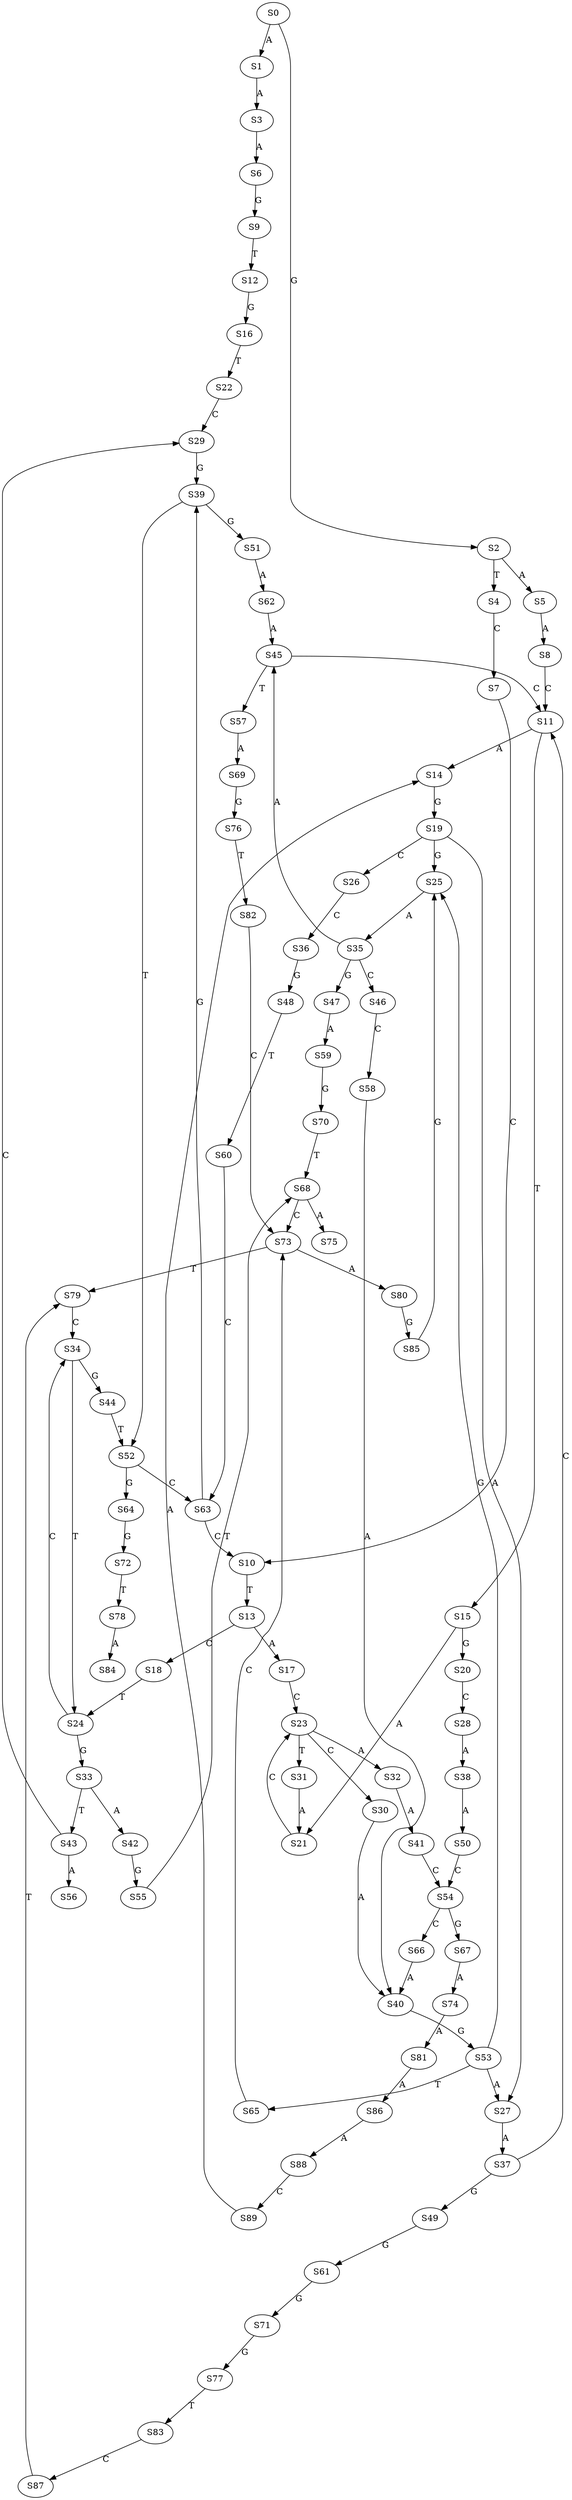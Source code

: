 strict digraph  {
	S0 -> S1 [ label = A ];
	S0 -> S2 [ label = G ];
	S1 -> S3 [ label = A ];
	S2 -> S4 [ label = T ];
	S2 -> S5 [ label = A ];
	S3 -> S6 [ label = A ];
	S4 -> S7 [ label = C ];
	S5 -> S8 [ label = A ];
	S6 -> S9 [ label = G ];
	S7 -> S10 [ label = C ];
	S8 -> S11 [ label = C ];
	S9 -> S12 [ label = T ];
	S10 -> S13 [ label = T ];
	S11 -> S14 [ label = A ];
	S11 -> S15 [ label = T ];
	S12 -> S16 [ label = G ];
	S13 -> S17 [ label = A ];
	S13 -> S18 [ label = C ];
	S14 -> S19 [ label = G ];
	S15 -> S20 [ label = G ];
	S15 -> S21 [ label = A ];
	S16 -> S22 [ label = T ];
	S17 -> S23 [ label = C ];
	S18 -> S24 [ label = T ];
	S19 -> S25 [ label = G ];
	S19 -> S26 [ label = C ];
	S19 -> S27 [ label = A ];
	S20 -> S28 [ label = C ];
	S21 -> S23 [ label = C ];
	S22 -> S29 [ label = C ];
	S23 -> S30 [ label = C ];
	S23 -> S31 [ label = T ];
	S23 -> S32 [ label = A ];
	S24 -> S33 [ label = G ];
	S24 -> S34 [ label = C ];
	S25 -> S35 [ label = A ];
	S26 -> S36 [ label = C ];
	S27 -> S37 [ label = A ];
	S28 -> S38 [ label = A ];
	S29 -> S39 [ label = G ];
	S30 -> S40 [ label = A ];
	S31 -> S21 [ label = A ];
	S32 -> S41 [ label = A ];
	S33 -> S42 [ label = A ];
	S33 -> S43 [ label = T ];
	S34 -> S24 [ label = T ];
	S34 -> S44 [ label = G ];
	S35 -> S45 [ label = A ];
	S35 -> S46 [ label = C ];
	S35 -> S47 [ label = G ];
	S36 -> S48 [ label = G ];
	S37 -> S11 [ label = C ];
	S37 -> S49 [ label = G ];
	S38 -> S50 [ label = A ];
	S39 -> S51 [ label = G ];
	S39 -> S52 [ label = T ];
	S40 -> S53 [ label = G ];
	S41 -> S54 [ label = C ];
	S42 -> S55 [ label = G ];
	S43 -> S56 [ label = A ];
	S43 -> S29 [ label = C ];
	S44 -> S52 [ label = T ];
	S45 -> S57 [ label = T ];
	S45 -> S11 [ label = C ];
	S46 -> S58 [ label = C ];
	S47 -> S59 [ label = A ];
	S48 -> S60 [ label = T ];
	S49 -> S61 [ label = G ];
	S50 -> S54 [ label = C ];
	S51 -> S62 [ label = A ];
	S52 -> S63 [ label = C ];
	S52 -> S64 [ label = G ];
	S53 -> S65 [ label = T ];
	S53 -> S25 [ label = G ];
	S53 -> S27 [ label = A ];
	S54 -> S66 [ label = C ];
	S54 -> S67 [ label = G ];
	S55 -> S68 [ label = T ];
	S57 -> S69 [ label = A ];
	S58 -> S40 [ label = A ];
	S59 -> S70 [ label = G ];
	S60 -> S63 [ label = C ];
	S61 -> S71 [ label = G ];
	S62 -> S45 [ label = A ];
	S63 -> S39 [ label = G ];
	S63 -> S10 [ label = C ];
	S64 -> S72 [ label = G ];
	S65 -> S73 [ label = C ];
	S66 -> S40 [ label = A ];
	S67 -> S74 [ label = A ];
	S68 -> S75 [ label = A ];
	S68 -> S73 [ label = C ];
	S69 -> S76 [ label = G ];
	S70 -> S68 [ label = T ];
	S71 -> S77 [ label = G ];
	S72 -> S78 [ label = T ];
	S73 -> S79 [ label = T ];
	S73 -> S80 [ label = A ];
	S74 -> S81 [ label = A ];
	S76 -> S82 [ label = T ];
	S77 -> S83 [ label = T ];
	S78 -> S84 [ label = A ];
	S79 -> S34 [ label = C ];
	S80 -> S85 [ label = G ];
	S81 -> S86 [ label = A ];
	S82 -> S73 [ label = C ];
	S83 -> S87 [ label = C ];
	S85 -> S25 [ label = G ];
	S86 -> S88 [ label = A ];
	S87 -> S79 [ label = T ];
	S88 -> S89 [ label = C ];
	S89 -> S14 [ label = A ];
}
